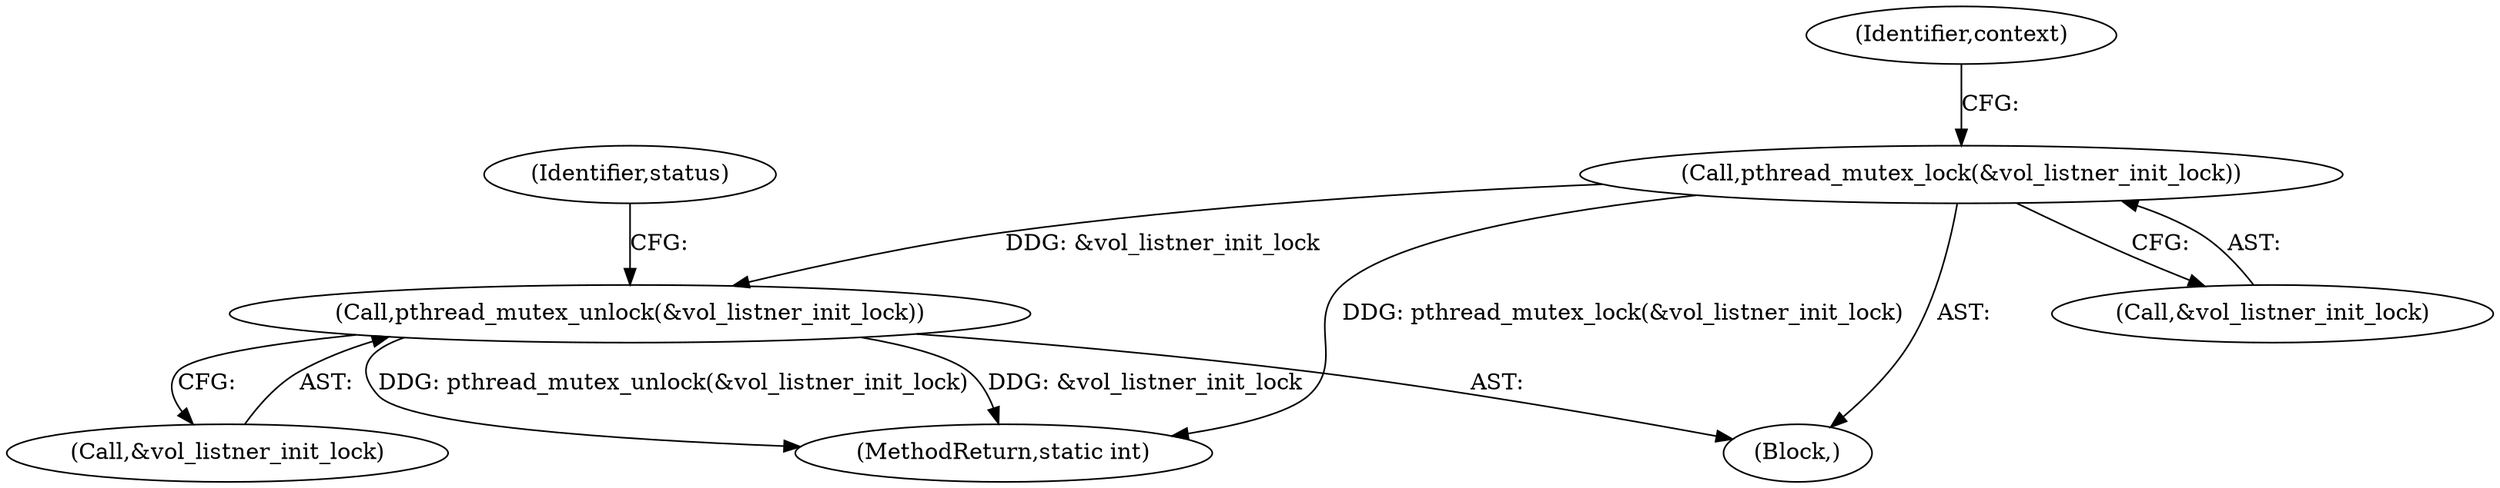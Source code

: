 digraph "0_Android_ebbb82365172337c6c250c6cac4e326970a9e351@API" {
"1000132" [label="(Call,pthread_mutex_lock(&vol_listner_init_lock))"];
"1000228" [label="(Call,pthread_mutex_unlock(&vol_listner_init_lock))"];
"1000133" [label="(Call,&vol_listner_init_lock)"];
"1000229" [label="(Call,&vol_listner_init_lock)"];
"1000228" [label="(Call,pthread_mutex_unlock(&vol_listner_init_lock))"];
"1000143" [label="(Identifier,context)"];
"1000233" [label="(MethodReturn,static int)"];
"1000102" [label="(Block,)"];
"1000232" [label="(Identifier,status)"];
"1000132" [label="(Call,pthread_mutex_lock(&vol_listner_init_lock))"];
"1000132" -> "1000102"  [label="AST: "];
"1000132" -> "1000133"  [label="CFG: "];
"1000133" -> "1000132"  [label="AST: "];
"1000143" -> "1000132"  [label="CFG: "];
"1000132" -> "1000233"  [label="DDG: pthread_mutex_lock(&vol_listner_init_lock)"];
"1000132" -> "1000228"  [label="DDG: &vol_listner_init_lock"];
"1000228" -> "1000102"  [label="AST: "];
"1000228" -> "1000229"  [label="CFG: "];
"1000229" -> "1000228"  [label="AST: "];
"1000232" -> "1000228"  [label="CFG: "];
"1000228" -> "1000233"  [label="DDG: pthread_mutex_unlock(&vol_listner_init_lock)"];
"1000228" -> "1000233"  [label="DDG: &vol_listner_init_lock"];
}
